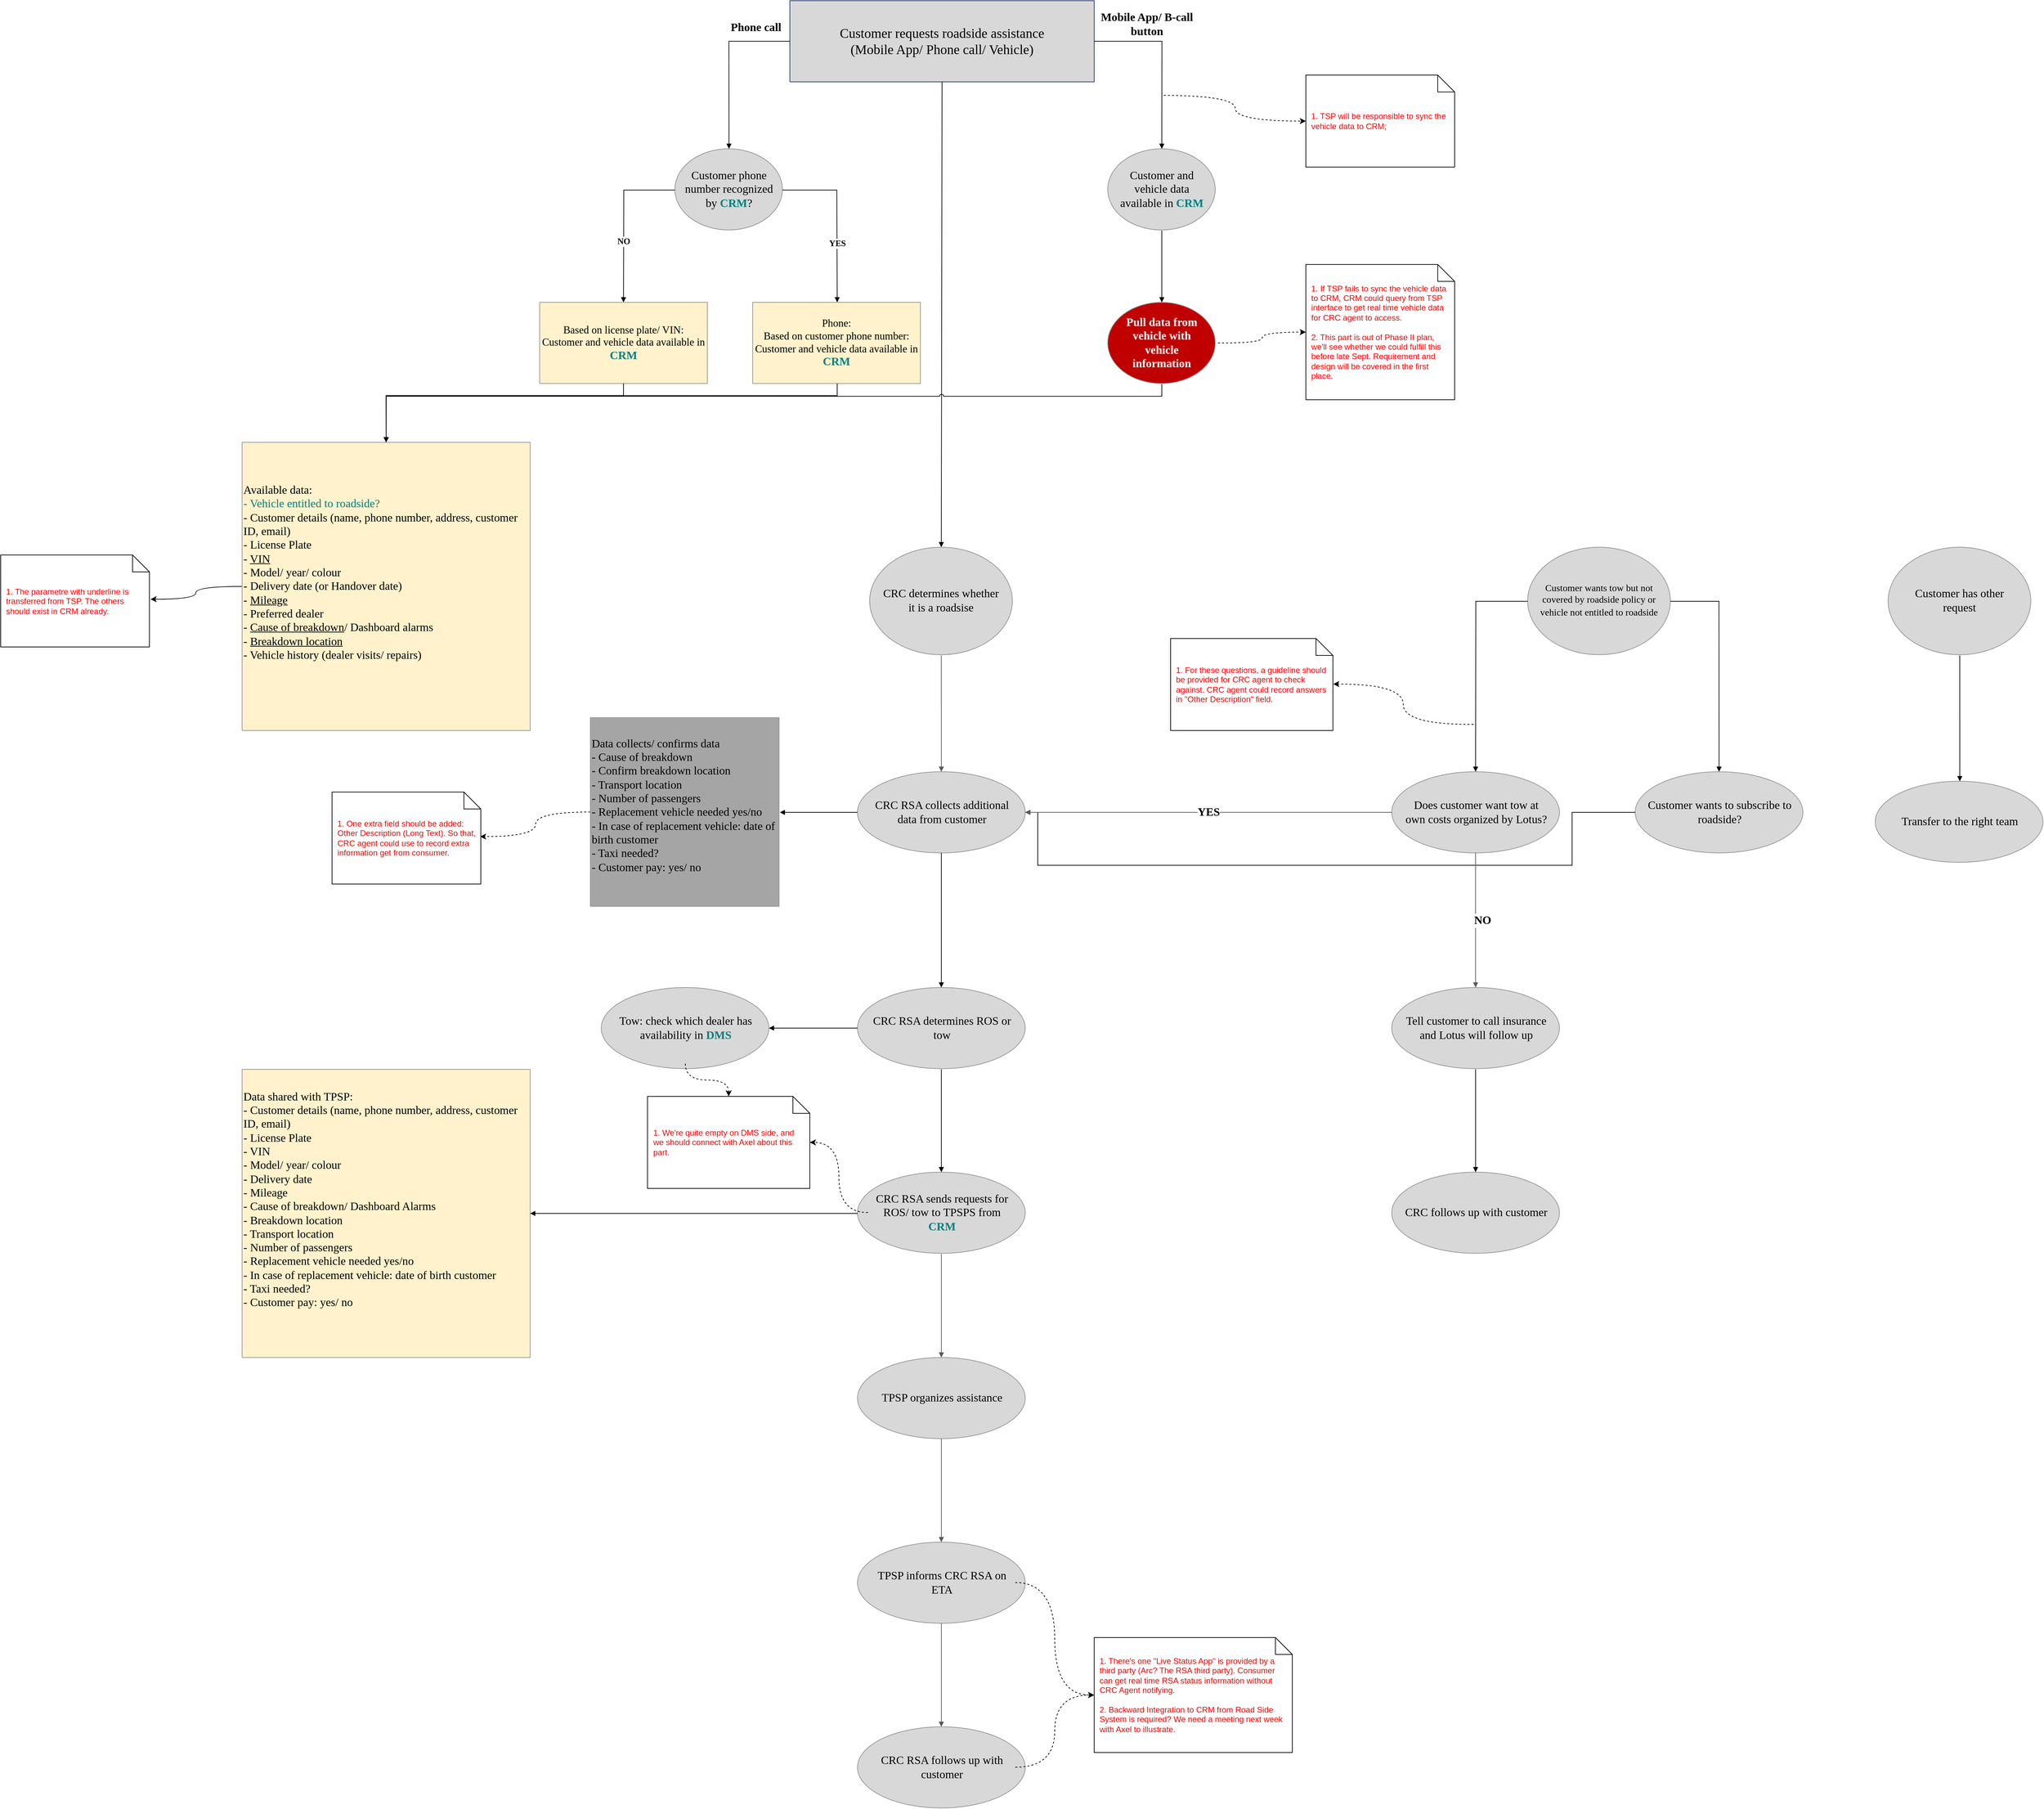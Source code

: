<mxfile version="16.5.1" type="device"><diagram name="Bcall process" id="Process_integration"><mxGraphModel dx="900" dy="590" grid="1" gridSize="10" guides="1" tooltips="1" connect="1" arrows="1" fold="1" page="1" pageScale="1" pageWidth="850" pageHeight="1100" math="0" shadow="0"><root><mxCell id="0"/><mxCell id="1" value="Verbindingslijn" parent="0"/><mxCell id="2" value="&lt;div style=&quot;font-size: 1px&quot;&gt;&lt;font style=&quot;font-size:19.76px;font-family:Calibri;color:#000000;direction:ltr;letter-spacing:0px;line-height:120%;opacity:1&quot;&gt;Customer requests roadside assistance&lt;br/&gt;(Mobile App/ Phone call/ Vehicle)&lt;br/&gt;&lt;/font&gt;&lt;/div&gt;" style="verticalAlign=middle;align=center;vsdxID=1;fillColor=#d8d8d8;gradientColor=none;shape=stencil(nZBLDoAgDERP0z3SIyjew0SURgSD+Lu9kMZoXLhwN9O+tukAlrNpJg1SzDH4QW/URgNYgZTkjA4UkwJUgGXng+6DX1zLfmoymdXo17xh5zmRJ6Q42BWCfc2oJfdAr+Yv+AP9Cb7OJ3H/2JG1HNGz/84klThPVCc=);strokeColor=#233862;labelBackgroundColor=none;rounded=0;html=1;whiteSpace=wrap;" parent="1" vertex="1"><mxGeometry x="1807" y="100" width="450" height="120" as="geometry"/></mxCell><mxCell id="3" style="vsdxID=4;fillColor=#d8d8d8;gradientColor=none;shape=stencil(vVHLDsIgEPwajiQU4hfU+h8bu7RELM2CFv9eyMZYjCcP3mZ2Zh/ZEaaPM6wotIqJwgU3N6ZZmKPQ2i0zkksFCTMI09tAOFG4LSPzFaqzomu41wmZ+1Tt0OrB7MD0xE6gc5EoN5qi1vsa1Kmvo1SWkF2UFBIkF5ZmqweaUJY10nqYGiluiOuu3P182P/OKuD9Zuu855T2+mcspcSRmuEJ);strokeColor=#939393;labelBackgroundColor=none;rounded=0;html=1;whiteSpace=wrap;" parent="1" vertex="1"><mxGeometry x="1907" y="1240" width="248" height="120" as="geometry"/></mxCell><mxCell id="4" value="&lt;div style=&quot;font-size: 1px&quot;&gt;&lt;font style=&quot;font-size:16.93px;font-family:Calibri;color:#000000;direction:ltr;letter-spacing:0px;line-height:120%;opacity:1&quot;&gt;CRC RSA collects additional data from customer&lt;br/&gt;&lt;/font&gt;&lt;/div&gt;" style="text;vsdxID=4;fillColor=none;gradientColor=none;strokeColor=none;labelBackgroundColor=none;rounded=0;html=1;whiteSpace=wrap;verticalAlign=middle;align=center;;html=1;" parent="3" vertex="1"><mxGeometry x="15.55" y="6.91" width="217.7" height="105.55" as="geometry"/></mxCell><mxCell id="5" style="vsdxID=5;fillColor=#d8d8d8;gradientColor=none;shape=stencil(rVFbDsIgEDwNnyQU4glqvcfGblsilmZBS28vZGMsxg9j/JvZmX1kR5g2TLCg0CpE8hdcbR8nYY5CaztPSDZmJEwnTDt4wpH8be6ZL1CcBV39vUxI3KdKh1YbswPTEzuBzlmiVGmKau9zUKM+jlJJQrJBko8QrZ+rrQ5oRJnXyMHBWElhRVx25ebnw/5zVvPFWRm83jxY5zilvf4eSy5xpKZ7AA==);strokeColor=#939393;labelBackgroundColor=none;rounded=0;html=1;whiteSpace=wrap;" parent="1" vertex="1"><mxGeometry x="1925" y="908" width="211" height="159" as="geometry"/></mxCell><mxCell id="6" value="&lt;div style=&quot;font-size: 1px&quot;&gt;&lt;font style=&quot;font-size:16.93px;font-family:Calibri;color:#000000;direction:ltr;letter-spacing:0px;line-height:120%;opacity:1&quot;&gt;CRC determines whether it is a roadsise &lt;br/&gt;&lt;/font&gt;&lt;/div&gt;" style="text;vsdxID=5;fillColor=none;gradientColor=none;strokeColor=none;labelBackgroundColor=none;rounded=0;html=1;whiteSpace=wrap;verticalAlign=middle;align=center;;html=1;" parent="5" vertex="1"><mxGeometry x="13.22" y="9.14" width="185.05" height="139.87" as="geometry"/></mxCell><mxCell id="7" style="vsdxID=16;fillColor=#d8d8d8;gradientColor=none;shape=stencil(vVHLDsIgEPwajiQU4hfU+h8bu7RELM2CFv9eyMZYjCcP3mZ2Zh/ZEaaPM6wotIqJwgU3N6ZZmKPQ2i0zkksFCTMI09tAOFG4LSPzFaqzomu41wmZ+1Tt0OrB7MD0xE6gc5EoN5qi1vsa1Kmvo1SWkF2UFBIkF5ZmqweaUJY10nqYGiluiOuu3P182P/OKuD9Zuu855T2+mcspcSRmuEJ);strokeColor=#939393;labelBackgroundColor=none;rounded=0;html=1;whiteSpace=wrap;" parent="1" vertex="1"><mxGeometry x="1907" y="1832" width="248" height="120" as="geometry"/></mxCell><mxCell id="8" value="&lt;div style=&quot;font-size: 1px&quot;&gt;&lt;p style=&quot;align:center;margin-left:0;margin-right:0;margin-top:0px;margin-bottom:0px;text-indent:0;valign:middle;direction:ltr;&quot;&gt;&lt;font style=&quot;font-size:16.93px;font-family:Calibri;color:#000000;direction:ltr;letter-spacing:0px;line-height:120%;opacity:1&quot;&gt;CRC RSA sends requests for ROS/ tow to TPSPS from &lt;/font&gt;&lt;font style=&quot;font-size:16.93px;font-family:Themed;color:#007f7f;direction:ltr;letter-spacing:0px;line-height:120%;opacity:1&quot;&gt;&lt;b&gt;CRM&lt;/b&gt;&lt;/font&gt;&lt;font style=&quot;font-size:16.93px;font-family:Themed;color:#000000;direction:ltr;letter-spacing:0px;line-height:120%;opacity:1&quot;&gt;&lt;br/&gt;&lt;/font&gt;&lt;/p&gt;&lt;/div&gt;" style="text;vsdxID=16;fillColor=none;gradientColor=none;strokeColor=none;labelBackgroundColor=none;rounded=0;html=1;whiteSpace=wrap;verticalAlign=middle;align=center;;html=1;" parent="7" vertex="1"><mxGeometry x="15.55" y="6.91" width="217.7" height="105.55" as="geometry"/></mxCell><mxCell id="NK91AHRjfoX_wuaDmpd9-76" style="edgeStyle=orthogonalEdgeStyle;rounded=0;orthogonalLoop=1;jettySize=auto;html=1;entryX=0.995;entryY=0.484;entryDx=0;entryDy=0;entryPerimeter=0;dashed=1;fontColor=#FF0000;elbow=vertical;curved=1;" parent="1" source="9" target="NK91AHRjfoX_wuaDmpd9-71" edge="1"><mxGeometry relative="1" as="geometry"/></mxCell><mxCell id="9" value="&lt;div style=&quot;font-size: 1px&quot;&gt;&lt;p style=&quot;margin-left: 0 ; margin-right: 0 ; margin-top: 0px ; margin-bottom: 0px ; text-indent: 0 ; direction: ltr&quot;&gt;&lt;font style=&quot;font-size: 16.93px ; font-family: &amp;#34;calibri&amp;#34; ; color: #000000 ; direction: ltr ; letter-spacing: 0px ; line-height: 120% ; opacity: 1&quot;&gt;Data collects/ confirms data&lt;br&gt;- Cause of breakdown&lt;br&gt;- Confirm breakdown location&lt;br&gt;- Transport location&lt;br&gt;- Number of passengers&lt;br&gt;- Replacement vehicle needed yes/no&lt;br&gt;- In case of replacement vehicle: date of birth customer &lt;br&gt;- Taxi needed?&lt;br&gt;- Customer pay: yes/ no&lt;/font&gt;&lt;/p&gt;&lt;p style=&quot;margin-left: 0 ; margin-right: 0 ; margin-top: 0px ; margin-bottom: 0px ; text-indent: 0 ; direction: ltr&quot;&gt;&lt;font style=&quot;font-size: 16.93px ; font-family: &amp;#34;calibri&amp;#34; ; direction: ltr ; letter-spacing: 0px ; line-height: 120% ; opacity: 1&quot;&gt;&lt;br&gt;&lt;/font&gt;&lt;/p&gt;&lt;/div&gt;" style="verticalAlign=middle;align=left;vsdxID=18;fillColor=#a5a5a5;gradientColor=none;shape=stencil(nZBLDoAgDERP0z3SIyjew0SURgSD+Lu9kMZoXLhwN9O+tukAlrNpJg1SzDH4QW/URgNYgZTkjA4UkwJUgGXng+6DX1zLfmoymdXo17xh5zmRJ6Q42BWCfc2oJfdAr+Yv+AP9Cb7OJ3H/2JG1HNGz/84klThPVCc=);strokeColor=#939393;labelBackgroundColor=none;rounded=0;html=1;whiteSpace=wrap;" parent="1" vertex="1"><mxGeometry x="1512" y="1160" width="279" height="279" as="geometry"/></mxCell><mxCell id="10" style="vsdxID=19;fillColor=#d8d8d8;gradientColor=none;shape=stencil(vVHLDsIgEPwajiQU4hfU+h8bu7RELM2CFv9eyMZYjCcP3mZ2Zh/ZEaaPM6wotIqJwgU3N6ZZmKPQ2i0zkksFCTMI09tAOFG4LSPzFaqzomu41wmZ+1Tt0OrB7MD0xE6gc5EoN5qi1vsa1Kmvo1SWkF2UFBIkF5ZmqweaUJY10nqYGiluiOuu3P182P/OKuD9Zuu855T2+mcspcSRmuEJ);strokeColor=#939393;labelBackgroundColor=none;rounded=0;html=1;whiteSpace=wrap;" parent="1" vertex="1"><mxGeometry x="1907" y="2106" width="248" height="120" as="geometry"/></mxCell><mxCell id="11" value="&lt;div style=&quot;font-size: 1px&quot;&gt;&lt;font style=&quot;font-size:16.93px;font-family:Calibri;color:#000000;direction:ltr;letter-spacing:0px;line-height:120%;opacity:1&quot;&gt;TPSP organizes assistance&lt;br/&gt;&lt;/font&gt;&lt;/div&gt;" style="text;vsdxID=19;fillColor=none;gradientColor=none;strokeColor=none;labelBackgroundColor=none;rounded=0;html=1;whiteSpace=wrap;verticalAlign=middle;align=center;;html=1;" parent="10" vertex="1"><mxGeometry x="15.55" y="6.91" width="217.7" height="105.55" as="geometry"/></mxCell><mxCell id="12" style="vsdxID=21;fillColor=#d8d8d8;gradientColor=none;shape=stencil(vVHLDsIgEPwajiQU4hfU+h8bu7RELM2CFv9eyMZYjCcP3mZ2Zh/ZEaaPM6wotIqJwgU3N6ZZmKPQ2i0zkksFCTMI09tAOFG4LSPzFaqzomu41wmZ+1Tt0OrB7MD0xE6gc5EoN5qi1vsa1Kmvo1SWkF2UFBIkF5ZmqweaUJY10nqYGiluiOuu3P182P/OKuD9Zuu855T2+mcspcSRmuEJ);strokeColor=#939393;labelBackgroundColor=none;rounded=0;html=1;whiteSpace=wrap;" parent="1" vertex="1"><mxGeometry x="1907" y="2379" width="248" height="120" as="geometry"/></mxCell><mxCell id="13" value="&lt;div style=&quot;font-size: 1px&quot;&gt;&lt;font style=&quot;font-size:16.93px;font-family:Calibri;color:#000000;direction:ltr;letter-spacing:0px;line-height:120%;opacity:1&quot;&gt;TPSP informs CRC RSA on ETA&lt;br/&gt;&lt;/font&gt;&lt;/div&gt;" style="text;vsdxID=21;fillColor=none;gradientColor=none;strokeColor=none;labelBackgroundColor=none;rounded=0;html=1;whiteSpace=wrap;verticalAlign=middle;align=center;;html=1;" parent="12" vertex="1"><mxGeometry x="15.55" y="6.91" width="217.7" height="105.55" as="geometry"/></mxCell><mxCell id="14" style="vsdxID=22;fillColor=#d8d8d8;gradientColor=none;shape=stencil(vVHLDsIgEPwajiQU4hfU+h8bu7RELM2CFv9eyMZYjCcP3mZ2Zh/ZEaaPM6wotIqJwgU3N6ZZmKPQ2i0zkksFCTMI09tAOFG4LSPzFaqzomu41wmZ+1Tt0OrB7MD0xE6gc5EoN5qi1vsa1Kmvo1SWkF2UFBIkF5ZmqweaUJY10nqYGiluiOuu3P182P/OKuD9Zuu855T2+mcspcSRmuEJ);strokeColor=#939393;labelBackgroundColor=none;rounded=0;html=1;whiteSpace=wrap;" parent="1" vertex="1"><mxGeometry x="1907" y="2652" width="248" height="120" as="geometry"/></mxCell><mxCell id="15" value="&lt;div style=&quot;font-size: 1px&quot;&gt;&lt;font style=&quot;font-size:16.93px;font-family:Calibri;color:#000000;direction:ltr;letter-spacing:0px;line-height:120%;opacity:1&quot;&gt;CRC RSA follows up with customer&lt;br/&gt;&lt;/font&gt;&lt;/div&gt;" style="text;vsdxID=22;fillColor=none;gradientColor=none;strokeColor=none;labelBackgroundColor=none;rounded=0;html=1;whiteSpace=wrap;verticalAlign=middle;align=center;;html=1;" parent="14" vertex="1"><mxGeometry x="15.55" y="6.91" width="217.7" height="105.55" as="geometry"/></mxCell><mxCell id="16" value="&lt;div style=&quot;font-size: 1px&quot;&gt;&lt;font style=&quot;font-size:15.52px;font-family:Calibri;color:#000000;direction:ltr;letter-spacing:0px;line-height:120%;opacity:1&quot;&gt;Phone: &lt;br/&gt;Based on customer phone number: Customer and vehicle data available in &lt;/font&gt;&lt;font style=&quot;font-size:16.93px;font-family:Themed;color:#007f7f;direction:ltr;letter-spacing:0px;line-height:120%;opacity:1&quot;&gt;&lt;b&gt;CRM&lt;/b&gt;&lt;/font&gt;&lt;font style=&quot;font-size:15.52px;font-family:Themed;color:#000000;direction:ltr;letter-spacing:0px;line-height:120%;opacity:1&quot;&gt;&lt;br/&gt;&lt;/font&gt;&lt;/div&gt;" style="verticalAlign=middle;align=center;vsdxID=38;fillColor=#fff2cc;gradientColor=none;shape=stencil(nZBLDoAgDERP0z3SIyjew0SURgSD+Lu9kMZoXLhwN9O+tukAlrNpJg1SzDH4QW/URgNYgZTkjA4UkwJUgGXng+6DX1zLfmoymdXo17xh5zmRJ6Q42BWCfc2oJfdAr+Yv+AP9Cb7OJ3H/2JG1HNGz/84klThPVCc=);strokeColor=#939393;labelBackgroundColor=none;rounded=0;html=1;whiteSpace=wrap;" parent="1" vertex="1"><mxGeometry x="1752" y="546" width="248" height="120" as="geometry"/></mxCell><mxCell id="BzjKxg_w5crHqcdPioqm-71" style="edgeStyle=orthogonalEdgeStyle;rounded=0;orthogonalLoop=1;jettySize=auto;html=1;entryX=1.007;entryY=0.481;entryDx=0;entryDy=0;entryPerimeter=0;curved=1;" edge="1" parent="1" source="17" target="BzjKxg_w5crHqcdPioqm-70"><mxGeometry relative="1" as="geometry"/></mxCell><mxCell id="17" value="&lt;div style=&quot;font-size: 1px&quot;&gt;&lt;p style=&quot;margin-left: 0 ; margin-right: 0 ; margin-top: 0px ; margin-bottom: 0px ; text-indent: 0 ; direction: ltr&quot;&gt;&lt;font style=&quot;font-size: 16.93px ; font-family: &amp;#34;calibri&amp;#34; ; color: #000000 ; direction: ltr ; letter-spacing: 0px ; line-height: 120% ; opacity: 1&quot;&gt;Available data:&lt;br&gt;&lt;/font&gt;&lt;font style=&quot;font-size: 16.93px ; font-family: &amp;#34;themed&amp;#34; ; color: #007f7f ; direction: ltr ; letter-spacing: 0px ; line-height: 120% ; opacity: 1&quot;&gt;- Vehicle entitled to roadside?&lt;/font&gt;&lt;font style=&quot;font-size: 16.93px ; font-family: &amp;#34;themed&amp;#34; ; color: #000000 ; direction: ltr ; letter-spacing: 0px ; line-height: 120% ; opacity: 1&quot;&gt;&lt;br&gt;- Customer details (name, phone number, address, customer ID, email)&lt;br&gt;- License Plate&lt;br&gt;- &lt;u&gt;VIN&lt;/u&gt;&lt;br&gt;- Model/ year/ colour&lt;br&gt;- Delivery date (or Handover date)&lt;br&gt;-  &lt;u&gt;Mileage&lt;/u&gt;&lt;br&gt;- Preferred dealer&lt;br&gt;- &lt;u&gt;Cause of breakdown&lt;/u&gt;/ &lt;/font&gt;&lt;font style=&quot;font-size: 16.93px ; font-family: &amp;#34;themed&amp;#34; ; color: #000000 ; direction: ltr ; letter-spacing: 0px ; line-height: 120% ; opacity: 1&quot;&gt;Dashboard alarms&lt;/font&gt;&lt;font style=&quot;font-size: 16.93px ; font-family: &amp;#34;themed&amp;#34; ; color: #000000 ; direction: ltr ; letter-spacing: 0px ; line-height: 120% ; opacity: 1&quot;&gt;&lt;br&gt;- &lt;u&gt;Breakdown location&lt;/u&gt;&lt;br&gt;- Vehicle history (dealer visits/ repairs)&lt;br&gt;&lt;br&gt;&lt;br&gt;&lt;/font&gt;&lt;/p&gt;&lt;/div&gt;" style="verticalAlign=middle;align=left;vsdxID=42;fillColor=#fff2cc;gradientColor=none;shape=stencil(nZBLDoAgDERP0z3SIyjew0SURgSD+Lu9kMZoXLhwN9O+tukAlrNpJg1SzDH4QW/URgNYgZTkjA4UkwJUgGXng+6DX1zLfmoymdXo17xh5zmRJ6Q42BWCfc2oJfdAr+Yv+AP9Cb7OJ3H/2JG1HNGz/84klThPVCc=);strokeColor=#939393;labelBackgroundColor=none;rounded=0;html=1;whiteSpace=wrap;" parent="1" vertex="1"><mxGeometry x="997" y="753" width="426" height="426" as="geometry"/></mxCell><mxCell id="18" style="vsdxID=49;fillColor=#d8d8d8;gradientColor=none;shape=stencil(vVHLDsIgEPwajiQU4hfU+h8bu7RELM2CFv9eyMZYjCcP3mZ2Zh/ZEaaPM6wotIqJwgU3N6ZZmKPQ2i0zkksFCTMI09tAOFG4LSPzFaqzomu41wmZ+1Tt0OrB7MD0xE6gc5EoN5qi1vsa1Kmvo1SWkF2UFBIkF5ZmqweaUJY10nqYGiluiOuu3P182P/OKuD9Zuu855T2+mcspcSRmuEJ);strokeColor=#939393;labelBackgroundColor=none;rounded=0;html=1;whiteSpace=wrap;" parent="1" vertex="1"><mxGeometry x="1637" y="319" width="159" height="120" as="geometry"/></mxCell><mxCell id="19" value="&lt;div style=&quot;font-size: 1px&quot;&gt;&lt;font style=&quot;font-size:16.93px;font-family:Calibri;color:#000000;direction:ltr;letter-spacing:0px;line-height:120%;opacity:1&quot;&gt;Customer phone number recognized by &lt;/font&gt;&lt;font style=&quot;font-size:16.93px;font-family:Themed;color:#007f7f;direction:ltr;letter-spacing:0px;line-height:120%;opacity:1&quot;&gt;&lt;b&gt;CRM&lt;/b&gt;&lt;/font&gt;&lt;font style=&quot;font-size:16.93px;font-family:Themed;color:#000000;direction:ltr;letter-spacing:0px;line-height:120%;opacity:1&quot;&gt;?&lt;br/&gt;&lt;/font&gt;&lt;/div&gt;" style="text;vsdxID=49;fillColor=none;gradientColor=none;strokeColor=none;labelBackgroundColor=none;rounded=0;html=1;whiteSpace=wrap;verticalAlign=middle;align=center;;html=1;" parent="18" vertex="1"><mxGeometry x="9.97" y="6.91" width="139.65" height="105.55" as="geometry"/></mxCell><mxCell id="20" value="&lt;div style=&quot;font-size: 1px&quot;&gt;&lt;font style=&quot;font-size:15.52px;font-family:Calibri;color:#000000;direction:ltr;letter-spacing:0px;line-height:120%;opacity:1&quot;&gt;Based on license plate/ VIN:&lt;br/&gt;Customer and vehicle data available &lt;/font&gt;&lt;font style=&quot;font-size:15.52px;font-family:Themed;color:#000000;direction:ltr;letter-spacing:0px;line-height:120%;opacity:1&quot;&gt;in &lt;/font&gt;&lt;font style=&quot;font-size:16.93px;font-family:Themed;color:#007f7f;direction:ltr;letter-spacing:0px;line-height:120%;opacity:1&quot;&gt;&lt;b&gt;CRM&lt;/b&gt;&lt;/font&gt;&lt;font style=&quot;font-size:15.52px;font-family:Themed;color:#000000;direction:ltr;letter-spacing:0px;line-height:120%;opacity:1&quot;&gt;&lt;br/&gt;&lt;/font&gt;&lt;/div&gt;" style="verticalAlign=middle;align=center;vsdxID=53;fillColor=#fff2cc;gradientColor=none;shape=stencil(nZBLDoAgDERP0z3SIyjew0SURgSD+Lu9kMZoXLhwN9O+tukAlrNpJg1SzDH4QW/URgNYgZTkjA4UkwJUgGXng+6DX1zLfmoymdXo17xh5zmRJ6Q42BWCfc2oJfdAr+Yv+AP9Cb7OJ3H/2JG1HNGz/84klThPVCc=);strokeColor=#939393;labelBackgroundColor=none;rounded=0;html=1;whiteSpace=wrap;" parent="1" vertex="1"><mxGeometry x="1437" y="546" width="248" height="120" as="geometry"/></mxCell><mxCell id="21" style="vsdxID=62;fillColor=#d8d8d8;gradientColor=none;shape=stencil(vVHLDsIgEPwajiQU4hfU+h8bu7RELM2CFv9eyMZYjCcP3mZ2Zh/ZEaaPM6wotIqJwgU3N6ZZmKPQ2i0zkksFCTMI09tAOFG4LSPzFaqzomu41wmZ+1Tt0OrB7MD0xE6gc5EoN5qi1vsa1Kmvo1SWkF2UFBIkF5ZmqweaUJY10nqYGiluiOuu3P182P/OKuD9Zuu855T2+mcspcSRmuEJ);strokeColor=#939393;labelBackgroundColor=none;rounded=0;html=1;whiteSpace=wrap;" parent="1" vertex="1"><mxGeometry x="1907" y="1559" width="248" height="120" as="geometry"/></mxCell><mxCell id="22" value="&lt;div style=&quot;font-size: 1px&quot;&gt;&lt;font style=&quot;font-size:16.93px;font-family:Calibri;color:#000000;direction:ltr;letter-spacing:0px;line-height:120%;opacity:1&quot;&gt;CRC RSA determines ROS or tow&lt;br/&gt;&lt;/font&gt;&lt;/div&gt;" style="text;vsdxID=62;fillColor=none;gradientColor=none;strokeColor=none;labelBackgroundColor=none;rounded=0;html=1;whiteSpace=wrap;verticalAlign=middle;align=center;;html=1;" parent="21" vertex="1"><mxGeometry x="15.55" y="6.91" width="217.7" height="105.55" as="geometry"/></mxCell><mxCell id="23" style="vsdxID=65;fillColor=#d8d8d8;gradientColor=none;shape=stencil(rVFbDsIgEDwNnyQU4glqvcfGblsilmZBS28vZGMsxg9j/JvZmX1kR5g2TLCg0CpE8hdcbR8nYY5CaztPSDZmJEwnTDt4wpH8be6ZL1CcBV39vUxI3KdKh1YbswPTEzuBzlmiVGmKau9zUKM+jlJJQrJBko8QrZ+rrQ5oRJnXyMHBWElhRVx25ebnw/5zVvPFWRm83jxY5zilvf4eSy5xpKZ7AA==);strokeColor=#939393;labelBackgroundColor=none;rounded=0;html=1;whiteSpace=wrap;" parent="1" vertex="1"><mxGeometry x="2697" y="1240" width="248" height="120" as="geometry"/></mxCell><mxCell id="24" value="&lt;div style=&quot;font-size: 1px&quot;&gt;&lt;font style=&quot;font-size:16.93px;font-family:Calibri;color:#000000;direction:ltr;letter-spacing:0px;line-height:120%;opacity:1&quot;&gt;Does customer want tow at own costs organized by Lotus?&lt;br/&gt;&lt;/font&gt;&lt;/div&gt;" style="text;vsdxID=65;fillColor=none;gradientColor=none;strokeColor=none;labelBackgroundColor=none;rounded=0;html=1;whiteSpace=wrap;verticalAlign=middle;align=center;;html=1;" parent="23" vertex="1"><mxGeometry x="15.55" y="6.91" width="217.7" height="105.55" as="geometry"/></mxCell><mxCell id="25" style="vsdxID=68;fillColor=#d8d8d8;gradientColor=none;shape=stencil(vVHLDsIgEPwajiQU4hfU+h8bu7RELM2CFv9eyMZYjCcP3mZ2Zh/ZEaaPM6wotIqJwgU3N6ZZmKPQ2i0zkksFCTMI09tAOFG4LSPzFaqzomu41wmZ+1Tt0OrB7MD0xE6gc5EoN5qi1vsa1Kmvo1SWkF2UFBIkF5ZmqweaUJY10nqYGiluiOuu3P182P/OKuD9Zuu855T2+mcspcSRmuEJ);strokeColor=#939393;labelBackgroundColor=none;rounded=0;html=1;whiteSpace=wrap;" parent="1" vertex="1"><mxGeometry x="2697" y="1559" width="248" height="120" as="geometry"/></mxCell><mxCell id="26" value="&lt;div style=&quot;font-size: 1px&quot;&gt;&lt;font style=&quot;font-size:16.93px;font-family:Calibri;color:#000000;direction:ltr;letter-spacing:0px;line-height:120%;opacity:1&quot;&gt;Tell customer to call insurance and Lotus will follow up &lt;br/&gt;&lt;/font&gt;&lt;/div&gt;" style="text;vsdxID=68;fillColor=none;gradientColor=none;strokeColor=none;labelBackgroundColor=none;rounded=0;html=1;whiteSpace=wrap;verticalAlign=middle;align=center;;html=1;" parent="25" vertex="1"><mxGeometry x="15.55" y="6.91" width="217.7" height="105.55" as="geometry"/></mxCell><mxCell id="27" style="vsdxID=71;fillColor=#d8d8d8;gradientColor=none;shape=stencil(vVHLDsIgEPwajiQU4hfU+h8bu7RELM2CFv9eyMZYjCcP3mZ2Zh/ZEaaPM6wotIqJwgU3N6ZZmKPQ2i0zkksFCTMI09tAOFG4LSPzFaqzomu41wmZ+1Tt0OrB7MD0xE6gc5EoN5qi1vsa1Kmvo1SWkF2UFBIkF5ZmqweaUJY10nqYGiluiOuu3P182P/OKuD9Zuu855T2+mcspcSRmuEJ);strokeColor=#939393;labelBackgroundColor=none;rounded=0;html=1;whiteSpace=wrap;" parent="1" vertex="1"><mxGeometry x="2697" y="1832" width="248" height="120" as="geometry"/></mxCell><mxCell id="28" value="&lt;div style=&quot;font-size: 1px&quot;&gt;&lt;font style=&quot;font-size:16.93px;font-family:Calibri;color:#000000;direction:ltr;letter-spacing:0px;line-height:120%;opacity:1&quot;&gt;CRC follows up with customer&lt;br/&gt;&lt;/font&gt;&lt;/div&gt;" style="text;vsdxID=71;fillColor=none;gradientColor=none;strokeColor=none;labelBackgroundColor=none;rounded=0;html=1;whiteSpace=wrap;verticalAlign=middle;align=center;;html=1;" parent="27" vertex="1"><mxGeometry x="15.55" y="6.91" width="217.7" height="105.55" as="geometry"/></mxCell><mxCell id="29" value="&lt;div style=&quot;font-size: 1px&quot;&gt;&lt;p style=&quot;align:left;margin-left:0;margin-right:0;margin-top:0px;margin-bottom:0px;text-indent:0;valign:middle;direction:ltr;&quot;&gt;&lt;font style=&quot;font-size:16.93px;font-family:Calibri;color:#000000;direction:ltr;letter-spacing:0px;line-height:120%;opacity:1&quot;&gt;Data shared with TPSP:&lt;br/&gt;- Customer details (name, phone number, address, customer ID, email)&lt;br/&gt;- License Plate&lt;br/&gt;- VIN&lt;br/&gt;- Model/ year/ colour&lt;br/&gt;- Delivery date&lt;br/&gt;-  Mileage &lt;br/&gt;- Cause of breakdown/ Dashboard Alarms&lt;br/&gt;- Breakdown location&lt;br/&gt;- Transport location&lt;br/&gt;- Number of passengers&lt;br/&gt;- Replacement vehicle needed yes/no&lt;br/&gt;- In case of replacement vehicle: date of birth customer &lt;br/&gt;- Taxi needed?&lt;br/&gt;- Customer pay: yes/ no&lt;br/&gt;&lt;br/&gt;&lt;br/&gt;&lt;/font&gt;&lt;/p&gt;&lt;/div&gt;" style="verticalAlign=middle;align=left;vsdxID=73;fillColor=#fff2cc;gradientColor=none;shape=stencil(nZBLDoAgDERP0z3SIyjew0SURgSD+Lu9kMZoXLhwN9O+tukAlrNpJg1SzDH4QW/URgNYgZTkjA4UkwJUgGXng+6DX1zLfmoymdXo17xh5zmRJ6Q42BWCfc2oJfdAr+Yv+AP9Cb7OJ3H/2JG1HNGz/84klThPVCc=);strokeColor=#939393;labelBackgroundColor=none;rounded=0;html=1;whiteSpace=wrap;" parent="1" vertex="1"><mxGeometry x="997" y="1680" width="426" height="426" as="geometry"/></mxCell><mxCell id="NK91AHRjfoX_wuaDmpd9-75" style="edgeStyle=orthogonalEdgeStyle;curved=1;rounded=0;orthogonalLoop=1;jettySize=auto;html=1;fontColor=#FF0000;dashed=1;" parent="1" target="NK91AHRjfoX_wuaDmpd9-73" edge="1"><mxGeometry relative="1" as="geometry"><mxPoint x="2360" y="240" as="sourcePoint"/></mxGeometry></mxCell><mxCell id="30" style="vsdxID=83;fillColor=#d8d8d8;gradientColor=none;shape=stencil(vVHLDsIgEPwajiQU4hfU+h8bu7RELM2CFv9eyMZYjCcP3mZ2Zh/ZEaaPM6wotIqJwgU3N6ZZmKPQ2i0zkksFCTMI09tAOFG4LSPzFaqzomu41wmZ+1Tt0OrB7MD0xE6gc5EoN5qi1vsa1Kmvo1SWkF2UFBIkF5ZmqweaUJY10nqYGiluiOuu3P182P/OKuD9Zuu855T2+mcspcSRmuEJ);strokeColor=#939393;labelBackgroundColor=none;rounded=0;html=1;whiteSpace=wrap;" parent="1" vertex="1"><mxGeometry x="2277" y="319" width="159" height="120" as="geometry"/></mxCell><mxCell id="31" value="&lt;div style=&quot;font-size: 1px&quot;&gt;&lt;p style=&quot;align:center;margin-left:0;margin-right:0;margin-top:0px;margin-bottom:0px;text-indent:0;valign:middle;direction:ltr;&quot;&gt;&lt;font style=&quot;font-size:16.93px;font-family:Calibri;color:#000000;direction:ltr;letter-spacing:0px;line-height:120%;opacity:1&quot;&gt;Customer and vehicle data available in &lt;/font&gt;&lt;font style=&quot;font-size:16.93px;font-family:Themed;color:#007f7f;direction:ltr;letter-spacing:0px;line-height:120%;opacity:1&quot;&gt;&lt;b&gt;CRM&lt;/b&gt;&lt;/font&gt;&lt;font style=&quot;font-size:16.93px;font-family:Themed;color:#000000;direction:ltr;letter-spacing:0px;line-height:120%;opacity:1&quot;&gt;&lt;br/&gt;&lt;/font&gt;&lt;/p&gt;&lt;/div&gt;" style="text;vsdxID=83;fillColor=none;gradientColor=none;strokeColor=none;labelBackgroundColor=none;rounded=0;html=1;whiteSpace=wrap;verticalAlign=middle;align=center;;html=1;" parent="30" vertex="1"><mxGeometry x="9.97" y="6.91" width="139.65" height="105.55" as="geometry"/></mxCell><mxCell id="32" style="vsdxID=88;fillColor=#c00000;gradientColor=none;shape=stencil(vVHLDsIgEPwajiQU4hfU+h8bu7RELM2CFv9eyMZYjCcP3mZ2Zh/ZEaaPM6wotIqJwgU3N6ZZmKPQ2i0zkksFCTMI09tAOFG4LSPzFaqzomu41wmZ+1Tt0OrB7MD0xE6gc5EoN5qi1vsa1Kmvo1SWkF2UFBIkF5ZmqweaUJY10nqYGiluiOuu3P182P/OKuD9Zuu855T2+mcspcSRmuEJ);strokeColor=#939393;labelBackgroundColor=none;rounded=0;html=1;whiteSpace=wrap;" parent="1" vertex="1"><mxGeometry x="2277" y="546" width="159" height="120" as="geometry"/></mxCell><mxCell id="33" value="&lt;div style=&quot;font-size: 1px&quot;&gt;&lt;font style=&quot;font-size:16.93px;font-family:Calibri;color:#ffffff;direction:ltr;letter-spacing:0px;line-height:120%;opacity:1&quot;&gt;&lt;b&gt;Pull data from  vehicle with vehicle information&lt;br/&gt;&lt;/b&gt;&lt;/font&gt;&lt;/div&gt;" style="text;vsdxID=88;fillColor=none;gradientColor=none;strokeColor=none;labelBackgroundColor=none;rounded=0;html=1;whiteSpace=wrap;verticalAlign=middle;align=center;;html=1;" parent="32" vertex="1"><mxGeometry x="9.97" y="6.91" width="139.65" height="105.55" as="geometry"/></mxCell><mxCell id="34" style="vsdxID=92;fillColor=#d8d8d8;gradientColor=none;shape=stencil(vVHLDsIgEPwajiQU4hfU+h8bu7RELM2CFv9eyMZYjCcP3mZ2Zh/ZEaaPM6wotIqJwgU3N6ZZmKPQ2i0zkksFCTMI09tAOFG4LSPzFaqzomu41wmZ+1Tt0OrB7MD0xE6gc5EoN5qi1vsa1Kmvo1SWkF2UFBIkF5ZmqweaUJY10nqYGiluiOuu3P182P/OKuD9Zuu855T2+mcspcSRmuEJ);strokeColor=#939393;labelBackgroundColor=none;rounded=0;html=1;whiteSpace=wrap;" parent="1" vertex="1"><mxGeometry x="1528" y="1559" width="248" height="120" as="geometry"/></mxCell><mxCell id="35" value="&lt;div style=&quot;font-size: 1px&quot;&gt;&lt;font style=&quot;font-size:16.93px;font-family:Calibri;color:#000000;direction:ltr;letter-spacing:0px;line-height:120%;opacity:1&quot;&gt;Tow: check which dealer has availability in &lt;/font&gt;&lt;font style=&quot;font-size:16.93px;font-family:Themed;color:#007f7f;direction:ltr;letter-spacing:0px;line-height:120%;opacity:1&quot;&gt;&lt;b&gt;DMS&lt;/b&gt;&lt;/font&gt;&lt;font style=&quot;font-size:16.93px;font-family:Themed;color:#000000;direction:ltr;letter-spacing:0px;line-height:120%;opacity:1&quot;&gt;&lt;br/&gt;&lt;/font&gt;&lt;/div&gt;" style="text;vsdxID=92;fillColor=none;gradientColor=none;strokeColor=none;labelBackgroundColor=none;rounded=0;html=1;whiteSpace=wrap;verticalAlign=middle;align=center;;html=1;" parent="34" vertex="1"><mxGeometry x="15.55" y="6.91" width="217.7" height="105.55" as="geometry"/></mxCell><mxCell id="36" value="&lt;div style=&quot;font-size: 1px&quot;&gt;&lt;font style=&quot;font-size:16.93px;font-family:Calibri;color:#000000;direction:ltr;letter-spacing:0px;line-height:120%;opacity:1&quot;&gt;&lt;b&gt;Phone call&lt;br/&gt;&lt;/b&gt;&lt;/font&gt;&lt;/div&gt;" style="verticalAlign=middle;align=center;vsdxID=99;fillColor=none;gradientColor=none;shape=stencil(nZBLDoAgDERP0z3SIyjew0SURgSD+Lu9kMZoXLhwN9O+tukAlrNpJg1SzDH4QW/URgNYgZTkjA4UkwJUgGXng+6DX1zLfmoymdXo17xh5zmRJ6Q42BWCfc2oJfdAr+Yv+AP9Cb7OJ3H/2JG1HNGz/84klThPVCc=);strokeColor=none;labelBackgroundColor=none;rounded=0;html=1;whiteSpace=wrap;" parent="1" vertex="1"><mxGeometry x="1687" y="130" width="140" height="20" as="geometry"/></mxCell><mxCell id="37" value="&lt;div style=&quot;font-size: 1px&quot;&gt;&lt;font style=&quot;font-size:16.93px;font-family:Calibri;color:#000000;direction:ltr;letter-spacing:0px;line-height:120%;opacity:1&quot;&gt;&lt;b&gt;Mobile App/ B-call  button&lt;br/&gt;&lt;/b&gt;&lt;/font&gt;&lt;/div&gt;" style="verticalAlign=middle;align=center;vsdxID=103;fillColor=none;gradientColor=none;shape=stencil(nZBLDoAgDERP0z3SIyjew0SURgSD+Lu9kMZoXLhwN9O+tukAlrNpJg1SzDH4QW/URgNYgZTkjA4UkwJUgGXng+6DX1zLfmoymdXo17xh5zmRJ6Q42BWCfc2oJfdAr+Yv+AP9Cb7OJ3H/2JG1HNGz/84klThPVCc=);strokeColor=none;labelBackgroundColor=none;rounded=0;html=1;whiteSpace=wrap;" parent="1" vertex="1"><mxGeometry x="2257" y="119" width="156" height="31" as="geometry"/></mxCell><mxCell id="38" style="vsdxID=111;fillColor=#d8d8d8;gradientColor=none;shape=stencil(rVFbDsIgEDwNnyQU4glqvcfGblsilmZBS28vZGMsxg9j/JvZmX1kR5g2TLCg0CpE8hdcbR8nYY5CaztPSDZmJEwnTDt4wpH8be6ZL1CcBV39vUxI3KdKh1YbswPTEzuBzlmiVGmKau9zUKM+jlJJQrJBko8QrZ+rrQ5oRJnXyMHBWElhRVx25ebnw/5zVvPFWRm83jxY5zilvf4eSy5xpKZ7AA==);strokeColor=#939393;labelBackgroundColor=none;rounded=0;html=1;whiteSpace=wrap;" parent="1" vertex="1"><mxGeometry x="2898" y="908" width="211" height="159" as="geometry"/></mxCell><mxCell id="39" value="&lt;div style=&quot;font-size: 1px&quot;&gt;&lt;p style=&quot;align:center;margin-left:0;margin-right:0;margin-top:0px;margin-bottom:0px;text-indent:0;valign:middle;direction:ltr;&quot;&gt;&lt;font style=&quot;font-size:14.11px;font-family:Calibri;color:#000000;direction:ltr;letter-spacing:0px;line-height:120%;opacity:1&quot;&gt;Customer wants tow but not covered by roadside policy or vehicle not entitled to roadside&lt;/font&gt;&lt;font style=&quot;font-size:16.93px;font-family:Themed;color:#000000;direction:ltr;letter-spacing:0px;line-height:120%;opacity:1&quot;&gt;&lt;br/&gt;&lt;/font&gt;&lt;/p&gt;&lt;/div&gt;" style="text;vsdxID=111;fillColor=none;gradientColor=none;strokeColor=none;labelBackgroundColor=none;rounded=0;html=1;whiteSpace=wrap;verticalAlign=middle;align=center;;html=1;" parent="38" vertex="1"><mxGeometry x="13.22" y="9.14" width="185.05" height="139.87" as="geometry"/></mxCell><mxCell id="40" style="vsdxID=114;fillColor=#d8d8d8;gradientColor=none;shape=stencil(rVFbDsIgEDwNnyQU4glqvcfGblsilmZBS28vZGMsxg9j/JvZmX1kR5g2TLCg0CpE8hdcbR8nYY5CaztPSDZmJEwnTDt4wpH8be6ZL1CcBV39vUxI3KdKh1YbswPTEzuBzlmiVGmKau9zUKM+jlJJQrJBko8QrZ+rrQ5oRJnXyMHBWElhRVx25ebnw/5zVvPFWRm83jxY5zilvf4eSy5xpKZ7AA==);strokeColor=#939393;labelBackgroundColor=none;rounded=0;html=1;whiteSpace=wrap;" parent="1" vertex="1"><mxGeometry x="3431" y="908" width="211" height="159" as="geometry"/></mxCell><mxCell id="41" value="&lt;div style=&quot;font-size: 1px&quot;&gt;&lt;p style=&quot;align:center;margin-left:0;margin-right:0;margin-top:0px;margin-bottom:0px;text-indent:0;valign:middle;direction:ltr;&quot;&gt;&lt;font style=&quot;font-size:16.93px;font-family:Calibri;color:#000000;direction:ltr;letter-spacing:0px;line-height:120%;opacity:1&quot;&gt;Customer has other request&lt;/font&gt;&lt;font style=&quot;font-size:16.93px;font-family:Themed;color:#000000;direction:ltr;letter-spacing:0px;line-height:120%;opacity:1&quot;&gt;&lt;br/&gt;&lt;/font&gt;&lt;/p&gt;&lt;/div&gt;" style="text;vsdxID=114;fillColor=none;gradientColor=none;strokeColor=none;labelBackgroundColor=none;rounded=0;html=1;whiteSpace=wrap;verticalAlign=middle;align=center;;html=1;" parent="40" vertex="1"><mxGeometry x="13.22" y="9.14" width="185.05" height="139.87" as="geometry"/></mxCell><mxCell id="42" style="vsdxID=116;fillColor=#d8d8d8;gradientColor=none;shape=stencil(rVFbDsIgEDwNnyQU4glqvcfGblsilmZBS28vZGMsxg9j/JvZmX1kR5g2TLCg0CpE8hdcbR8nYY5CaztPSDZmJEwnTDt4wpH8be6ZL1CcBV39vUxI3KdKh1YbswPTEzuBzlmiVGmKau9zUKM+jlJJQrJBko8QrZ+rrQ5oRJnXyMHBWElhRVx25ebnw/5zVvPFWRm83jxY5zilvf4eSy5xpKZ7AA==);strokeColor=#939393;labelBackgroundColor=none;rounded=0;html=1;whiteSpace=wrap;" parent="1" vertex="1"><mxGeometry x="3412" y="1254" width="248" height="120" as="geometry"/></mxCell><mxCell id="43" value="&lt;div style=&quot;font-size: 1px&quot;&gt;&lt;font style=&quot;font-size:16.93px;font-family:Calibri;color:#000000;direction:ltr;letter-spacing:0px;line-height:120%;opacity:1&quot;&gt;Transfer to the right team&lt;br/&gt;&lt;/font&gt;&lt;/div&gt;" style="text;vsdxID=116;fillColor=none;gradientColor=none;strokeColor=none;labelBackgroundColor=none;rounded=0;html=1;whiteSpace=wrap;verticalAlign=middle;align=center;;html=1;" parent="42" vertex="1"><mxGeometry x="15.55" y="6.91" width="217.7" height="105.55" as="geometry"/></mxCell><mxCell id="44" style="vsdxID=118;fillColor=#d8d8d8;gradientColor=none;shape=stencil(rVFbDsIgEDwNnyQU4glqvcfGblsilmZBS28vZGMsxg9j/JvZmX1kR5g2TLCg0CpE8hdcbR8nYY5CaztPSDZmJEwnTDt4wpH8be6ZL1CcBV39vUxI3KdKh1YbswPTEzuBzlmiVGmKau9zUKM+jlJJQrJBko8QrZ+rrQ5oRJnXyMHBWElhRVx25ebnw/5zVvPFWRm83jxY5zilvf4eSy5xpKZ7AA==);strokeColor=#939393;labelBackgroundColor=none;rounded=0;html=1;whiteSpace=wrap;" parent="1" vertex="1"><mxGeometry x="3057" y="1240" width="248" height="120" as="geometry"/></mxCell><mxCell id="45" value="&lt;div style=&quot;font-size: 1px&quot;&gt;&lt;font style=&quot;font-size:16.93px;font-family:Calibri;color:#000000;direction:ltr;letter-spacing:0px;line-height:120%;opacity:1&quot;&gt;Customer wants to subscribe to roadside? &lt;br/&gt;&lt;/font&gt;&lt;/div&gt;" style="text;vsdxID=118;fillColor=none;gradientColor=none;strokeColor=none;labelBackgroundColor=none;rounded=0;html=1;whiteSpace=wrap;verticalAlign=middle;align=center;;html=1;" parent="44" vertex="1"><mxGeometry x="15.55" y="6.91" width="217.7" height="105.55" as="geometry"/></mxCell><mxCell id="46" style="vsdxID=126;edgeStyle=none;startArrow=none;endArrow=block;startSize=5;endSize=5;strokeColor=#000000;spacingTop=0;spacingBottom=0;spacingLeft=0;spacingRight=0;verticalAlign=middle;html=1;labelBackgroundColor=#ffffff;rounded=0;exitX=0.5;exitY=1;exitDx=0;exitDy=0;exitPerimeter=0;entryX=0.502;entryY=0;entryDx=0;entryDy=0;entryPerimeter=0;" parent="1" source="2" target="5" edge="1"><mxGeometry relative="1" as="geometry"><mxPoint x="-10" as="offset"/><Array as="points"><mxPoint x="2032" y="237.88"/><mxPoint x="2031.26" y="237.88"/></Array></mxGeometry></mxCell><mxCell id="47" style="vsdxID=117;edgeStyle=none;startArrow=none;endArrow=block;startSize=5;endSize=5;strokeColor=#000000;spacingTop=0;spacingBottom=0;spacingLeft=0;spacingRight=0;verticalAlign=middle;html=1;labelBackgroundColor=#ffffff;rounded=0;exitX=0.502;exitY=1.006;exitDx=0;exitDy=0;exitPerimeter=0;entryX=0.504;entryY=0;entryDx=0;entryDy=0;entryPerimeter=0;" parent="1" source="40" target="42" edge="1"><mxGeometry relative="1" as="geometry"><mxPoint x="10" as="offset"/><Array as="points"/></mxGeometry></mxCell><mxCell id="48" style="vsdxID=113;edgeStyle=none;startArrow=none;endArrow=block;startSize=5;endSize=5;strokeColor=#000000;spacingTop=0;spacingBottom=0;spacingLeft=0;spacingRight=0;verticalAlign=middle;html=1;labelBackgroundColor=#ffffff;rounded=0;exitX=0;exitY=0.503;exitDx=0;exitDy=0;exitPerimeter=0;entryX=0.5;entryY=0;entryDx=0;entryDy=0;entryPerimeter=0;" parent="1" source="38" target="23" edge="1"><mxGeometry relative="1" as="geometry"><mxPoint as="offset"/><Array as="points"><mxPoint x="2821.33" y="988"/></Array></mxGeometry></mxCell><mxCell id="49" value="&lt;div style=&quot;font-size: 1px&quot;&gt;&lt;font style=&quot;font-size:12.7px;font-family:Calibri;color:#000000;direction:ltr;letter-spacing:0px;line-height:120%;opacity:1&quot;&gt;&lt;b&gt;NO&lt;br/&gt;&lt;/b&gt;&lt;/font&gt;&lt;/div&gt;" style="vsdxID=105;edgeStyle=none;startArrow=none;endArrow=block;startSize=5;endSize=5;strokeColor=#000000;spacingTop=0;spacingBottom=0;spacingLeft=0;spacingRight=0;verticalAlign=middle;html=1;labelBackgroundColor=#ffffff;rounded=0;align=center;exitX=0;exitY=0.508;exitDx=0;exitDy=0;exitPerimeter=0;entryX=0.5;entryY=0;entryDx=0;entryDy=0;entryPerimeter=0;" parent="1" source="18" target="20" edge="1"><mxGeometry relative="1" as="geometry"><mxPoint y="31" as="offset"/><Array as="points"><mxPoint x="1561.4" y="380"/></Array></mxGeometry></mxCell><mxCell id="50" style="vsdxID=102;edgeStyle=none;startArrow=none;endArrow=block;startSize=5;endSize=5;strokeColor=#000000;spacingTop=0;spacingBottom=0;spacingLeft=0;spacingRight=0;verticalAlign=middle;html=1;labelBackgroundColor=#ffffff;rounded=0;exitX=1;exitY=0.5;exitDx=0;exitDy=0;exitPerimeter=0;entryX=0.503;entryY=0;entryDx=0;entryDy=0;entryPerimeter=0;" parent="1" source="2" target="30" edge="1"><mxGeometry relative="1" as="geometry"><mxPoint y="-1" as="offset"/><Array as="points"><mxPoint x="2357.2" y="160"/></Array></mxGeometry></mxCell><mxCell id="51" style="vsdxID=101;edgeStyle=none;startArrow=none;endArrow=block;startSize=5;endSize=5;strokeColor=#000000;spacingTop=0;spacingBottom=0;spacingLeft=0;spacingRight=0;verticalAlign=middle;html=1;labelBackgroundColor=#ffffff;rounded=0;exitX=0;exitY=0.5;exitDx=0;exitDy=0;exitPerimeter=0;entryX=0.503;entryY=0;entryDx=0;entryDy=0;entryPerimeter=0;" parent="1" source="2" target="18" edge="1"><mxGeometry relative="1" as="geometry"><mxPoint y="-1" as="offset"/><Array as="points"><mxPoint x="1716.8" y="160"/></Array></mxGeometry></mxCell><mxCell id="52" style="vsdxID=93;edgeStyle=none;startArrow=none;endArrow=block;startSize=5;endSize=5;strokeColor=#000000;spacingTop=0;spacingBottom=0;spacingLeft=0;spacingRight=0;verticalAlign=middle;html=1;labelBackgroundColor=#ffffff;rounded=0;exitX=0;exitY=0.5;exitDx=0;exitDy=0;exitPerimeter=0;entryX=1;entryY=0.5;entryDx=0;entryDy=0;entryPerimeter=0;" parent="1" source="21" target="34" edge="1"><mxGeometry relative="1" as="geometry"><mxPoint x="-1" as="offset"/><Array as="points"/></mxGeometry></mxCell><mxCell id="53" style="vsdxID=72;edgeStyle=none;startArrow=none;endArrow=block;startSize=5;endSize=5;strokeColor=#000000;spacingTop=0;spacingBottom=0;spacingLeft=0;spacingRight=0;verticalAlign=middle;html=1;labelBackgroundColor=#ffffff;rounded=0;exitX=0.5;exitY=1.008;exitDx=0;exitDy=0;exitPerimeter=0;entryX=0.5;entryY=0;entryDx=0;entryDy=0;entryPerimeter=0;" parent="1" source="25" target="27" edge="1"><mxGeometry relative="1" as="geometry"><mxPoint x="10" as="offset"/><Array as="points"/></mxGeometry></mxCell><mxCell id="54" style="vsdxID=64;edgeStyle=none;startArrow=none;endArrow=block;startSize=5;endSize=5;strokeColor=#000000;spacingTop=0;spacingBottom=0;spacingLeft=0;spacingRight=0;verticalAlign=middle;html=1;labelBackgroundColor=#ffffff;rounded=0;exitX=0.5;exitY=1.008;exitDx=0;exitDy=0;exitPerimeter=0;entryX=0.5;entryY=0;entryDx=0;entryDy=0;entryPerimeter=0;" parent="1" source="21" target="7" edge="1"><mxGeometry relative="1" as="geometry"><mxPoint x="10" as="offset"/><Array as="points"/></mxGeometry></mxCell><mxCell id="55" style="vsdxID=63;edgeStyle=none;startArrow=none;endArrow=block;startSize=5;endSize=5;strokeColor=#000000;spacingTop=0;spacingBottom=0;spacingLeft=0;spacingRight=0;verticalAlign=middle;html=1;labelBackgroundColor=#ffffff;rounded=0;exitX=0.5;exitY=1;exitDx=0;exitDy=0;exitPerimeter=0;entryX=0.5;entryY=0;entryDx=0;entryDy=0;entryPerimeter=0;" parent="1" source="3" target="21" edge="1"><mxGeometry relative="1" as="geometry"><mxPoint x="10" as="offset"/><Array as="points"/></mxGeometry></mxCell><mxCell id="56" style="vsdxID=61;edgeStyle=none;startArrow=none;endArrow=block;startSize=5;endSize=5;strokeColor=#000000;spacingTop=0;spacingBottom=0;spacingLeft=0;spacingRight=0;verticalAlign=middle;html=1;labelBackgroundColor=#ffffff;rounded=0;exitX=0;exitY=0.5;exitDx=0;exitDy=0;exitPerimeter=0;entryX=1.004;entryY=0.502;entryDx=0;entryDy=0;entryPerimeter=0;" parent="1" source="3" target="9" edge="1"><mxGeometry relative="1" as="geometry"><mxPoint as="offset"/><Array as="points"/></mxGeometry></mxCell><mxCell id="57" style="vsdxID=15;edgeStyle=none;startArrow=none;endArrow=block;startSize=5;endSize=5;strokeColor=#595959;spacingTop=0;spacingBottom=0;spacingLeft=0;spacingRight=0;verticalAlign=middle;html=1;labelBackgroundColor=#ffffff;rounded=0;exitX=0.502;exitY=1.006;exitDx=0;exitDy=0;exitPerimeter=0;entryX=0.5;entryY=0;entryDx=0;entryDy=0;entryPerimeter=0;" parent="1" source="5" target="3" edge="1"><mxGeometry relative="1" as="geometry"><mxPoint x="10" y="-1" as="offset"/><Array as="points"/></mxGeometry></mxCell><mxCell id="58" style="vsdxID=20;edgeStyle=none;startArrow=none;endArrow=block;startSize=5;endSize=5;strokeColor=#595959;spacingTop=0;spacingBottom=0;spacingLeft=0;spacingRight=0;verticalAlign=middle;html=1;labelBackgroundColor=#ffffff;rounded=0;exitX=0.5;exitY=1.008;exitDx=0;exitDy=0;exitPerimeter=0;entryX=0.5;entryY=0;entryDx=0;entryDy=0;entryPerimeter=0;" parent="1" source="7" target="10" edge="1"><mxGeometry relative="1" as="geometry"><mxPoint x="10" as="offset"/><Array as="points"/></mxGeometry></mxCell><mxCell id="59" style="vsdxID=23;edgeStyle=none;startArrow=none;endArrow=block;startSize=5;endSize=5;strokeColor=#595959;spacingTop=0;spacingBottom=0;spacingLeft=0;spacingRight=0;verticalAlign=middle;html=1;labelBackgroundColor=#ffffff;rounded=0;exitX=0.5;exitY=1;exitDx=0;exitDy=0;exitPerimeter=0;entryX=0.5;entryY=0;entryDx=0;entryDy=0;entryPerimeter=0;" parent="1" source="10" target="12" edge="1"><mxGeometry relative="1" as="geometry"><mxPoint x="10" as="offset"/><Array as="points"/></mxGeometry></mxCell><mxCell id="60" style="vsdxID=24;edgeStyle=none;startArrow=none;endArrow=block;startSize=5;endSize=5;strokeColor=#595959;spacingTop=0;spacingBottom=0;spacingLeft=0;spacingRight=0;verticalAlign=middle;html=1;labelBackgroundColor=#ffffff;rounded=0;exitX=0.5;exitY=1;exitDx=0;exitDy=0;exitPerimeter=0;entryX=0.5;entryY=0;entryDx=0;entryDy=0;entryPerimeter=0;" parent="1" source="12" target="14" edge="1"><mxGeometry relative="1" as="geometry"><mxPoint x="10" as="offset"/><Array as="points"/></mxGeometry></mxCell><mxCell id="61" style="vsdxID=125;edgeStyle=none;startArrow=none;endArrow=block;startSize=5;endSize=5;strokeColor=#000000;spacingTop=0;spacingBottom=0;spacingLeft=0;spacingRight=0;verticalAlign=middle;html=1;labelBackgroundColor=#ffffff;rounded=0;exitX=0;exitY=0.5;exitDx=0;exitDy=0;exitPerimeter=0;entryX=1;entryY=0.5;entryDx=0;entryDy=0;entryPerimeter=0;jumpStyle=arc;" parent="1" source="44" target="3" edge="1"><mxGeometry relative="1" as="geometry"><mxPoint as="offset"/><Array as="points"><mxPoint x="2963.68" y="1300"/><mxPoint x="2963.68" y="1378.2"/><mxPoint x="2824.73" y="1378.2"/><mxPoint x="2173.54" y="1378.2"/><mxPoint x="2173.54" y="1300"/></Array></mxGeometry></mxCell><mxCell id="62" style="vsdxID=120;edgeStyle=none;startArrow=none;endArrow=block;startSize=5;endSize=5;strokeColor=#000000;spacingTop=0;spacingBottom=0;spacingLeft=0;spacingRight=0;verticalAlign=middle;html=1;labelBackgroundColor=#ffffff;rounded=0;exitX=1;exitY=0.503;exitDx=0;exitDy=0;exitPerimeter=0;entryX=0.5;entryY=0;entryDx=0;entryDy=0;entryPerimeter=0;" parent="1" source="38" target="44" edge="1"><mxGeometry relative="1" as="geometry"><mxPoint y="-1" as="offset"/><Array as="points"><mxPoint x="3180.85" y="988"/></Array></mxGeometry></mxCell><mxCell id="63" style="vsdxID=110;edgeStyle=none;startArrow=none;endArrow=block;startSize=5;endSize=5;strokeColor=#000000;spacingTop=0;spacingBottom=0;spacingLeft=0;spacingRight=0;verticalAlign=middle;html=1;labelBackgroundColor=#ffffff;rounded=0;exitX=0;exitY=0.508;exitDx=0;exitDy=0;exitPerimeter=0;entryX=1;entryY=0.5;entryDx=0;entryDy=0;entryPerimeter=0;" parent="1" source="7" target="29" edge="1"><mxGeometry relative="1" as="geometry"><mxPoint as="offset"/><Array as="points"><mxPoint x="1889.12" y="1893"/><mxPoint x="1889.12" y="1893.2"/></Array></mxGeometry></mxCell><mxCell id="64" style="vsdxID=109;edgeStyle=none;startArrow=none;endArrow=block;startSize=5;endSize=5;strokeColor=#000000;spacingTop=0;spacingBottom=0;spacingLeft=0;spacingRight=0;verticalAlign=middle;html=1;labelBackgroundColor=#ffffff;rounded=0;exitX=0.5;exitY=1;exitDx=0;exitDy=0;exitPerimeter=0;entryX=0.5;entryY=0;entryDx=0;entryDy=0;entryPerimeter=0;" parent="1" source="20" target="17" edge="1"><mxGeometry relative="1" as="geometry"><mxPoint as="offset"/><Array as="points"><mxPoint x="1561" y="683.88"/><mxPoint x="1209.8" y="683.88"/></Array></mxGeometry></mxCell><mxCell id="65" style="vsdxID=104;edgeStyle=none;startArrow=none;endArrow=block;startSize=5;endSize=5;strokeColor=#000000;spacingTop=0;spacingBottom=0;spacingLeft=0;spacingRight=0;verticalAlign=middle;html=1;labelBackgroundColor=#ffffff;rounded=0;exitX=0.503;exitY=1.008;exitDx=0;exitDy=0;exitPerimeter=0;entryX=0.503;entryY=0;entryDx=0;entryDy=0;entryPerimeter=0;" parent="1" source="30" target="32" edge="1"><mxGeometry relative="1" as="geometry"><mxPoint x="10" as="offset"/><Array as="points"/></mxGeometry></mxCell><mxCell id="66" value="&lt;div style=&quot;font-size: 1px&quot;&gt;&lt;/div&gt;" style="vsdxID=89;edgeStyle=none;startArrow=none;endArrow=block;startSize=5;endSize=5;strokeColor=#000000;spacingTop=0;spacingBottom=0;spacingLeft=0;spacingRight=0;verticalAlign=middle;html=1;labelBackgroundColor=#ffffff;rounded=0;align=center;exitX=0.503;exitY=1.008;exitDx=0;exitDy=0;exitPerimeter=0;entryX=0.5;entryY=0;entryDx=0;entryDy=0;entryPerimeter=0;jumpStyle=arc;" parent="1" source="32" target="17" edge="1"><mxGeometry relative="1" as="geometry"><mxPoint as="offset"/><Array as="points"><mxPoint x="2357" y="684.88"/><mxPoint x="2034.39" y="684.88"/><mxPoint x="1210" y="684.88"/></Array></mxGeometry></mxCell><mxCell id="67" value="&lt;div style=&quot;font-size: 1px&quot;&gt;&lt;font style=&quot;font-size:16.93px;font-family:Calibri;color:#000000;direction:ltr;letter-spacing:0px;line-height:120%;opacity:1&quot;&gt;&lt;b&gt;YES&lt;br/&gt;&lt;/b&gt;&lt;/font&gt;&lt;/div&gt;" style="vsdxID=70;edgeStyle=none;startArrow=none;endArrow=block;startSize=5;endSize=5;strokeColor=#595959;spacingTop=0;spacingBottom=0;spacingLeft=0;spacingRight=0;verticalAlign=middle;html=1;labelBackgroundColor=#ffffff;rounded=0;align=center;exitX=0;exitY=0.5;exitDx=0;exitDy=0;exitPerimeter=0;entryX=1;entryY=0.5;entryDx=0;entryDy=0;entryPerimeter=0;" parent="1" source="23" target="3" edge="1"><mxGeometry relative="1" as="geometry"><mxPoint as="offset"/><Array as="points"/></mxGeometry></mxCell><mxCell id="68" value="&lt;div style=&quot;font-size: 1px&quot;&gt;&lt;font style=&quot;font-size:16.93px;font-family:Calibri;color:#000000;direction:ltr;letter-spacing:0px;line-height:120%;opacity:1&quot;&gt;&lt;b&gt;NO&lt;br/&gt;&lt;/b&gt;&lt;/font&gt;&lt;/div&gt;" style="vsdxID=69;edgeStyle=none;startArrow=none;endArrow=block;startSize=5;endSize=5;strokeColor=#595959;spacingTop=0;spacingBottom=0;spacingLeft=0;spacingRight=0;verticalAlign=middle;html=1;labelBackgroundColor=#ffffff;rounded=0;align=center;exitX=0.5;exitY=1;exitDx=0;exitDy=0;exitPerimeter=0;entryX=0.5;entryY=0;entryDx=0;entryDy=0;entryPerimeter=0;" parent="1" source="23" target="25" edge="1"><mxGeometry relative="1" as="geometry"><mxPoint x="10" as="offset"/><Array as="points"/></mxGeometry></mxCell><mxCell id="69" style="vsdxID=60;edgeStyle=none;startArrow=none;endArrow=block;startSize=5;endSize=5;strokeColor=#000000;spacingTop=0;spacingBottom=0;spacingLeft=0;spacingRight=0;verticalAlign=middle;html=1;labelBackgroundColor=#ffffff;rounded=0;exitX=0.504;exitY=1;exitDx=0;exitDy=0;exitPerimeter=0;entryX=0.5;entryY=0;entryDx=0;entryDy=0;entryPerimeter=0;" parent="1" source="16" target="17" edge="1"><mxGeometry relative="1" as="geometry"><mxPoint as="offset"/><Array as="points"><mxPoint x="1877" y="683.88"/><mxPoint x="1210.2" y="683.88"/></Array></mxGeometry></mxCell><mxCell id="70" value="&lt;div style=&quot;font-size: 1px&quot;&gt;&lt;font style=&quot;font-size:12.7px;font-family:Calibri;color:#000000;direction:ltr;letter-spacing:0px;line-height:120%;opacity:1&quot;&gt;&lt;b&gt;YES&lt;br/&gt;&lt;/b&gt;&lt;/font&gt;&lt;/div&gt;" style="vsdxID=55;edgeStyle=none;startArrow=none;endArrow=block;startSize=5;endSize=5;strokeColor=#000000;spacingTop=0;spacingBottom=0;spacingLeft=0;spacingRight=0;verticalAlign=middle;html=1;labelBackgroundColor=#ffffff;rounded=0;align=center;exitX=1;exitY=0.508;exitDx=0;exitDy=0;exitPerimeter=0;entryX=0.504;entryY=0;entryDx=0;entryDy=0;entryPerimeter=0;" parent="1" source="18" target="16" edge="1"><mxGeometry relative="1" as="geometry"><mxPoint y="36" as="offset"/><Array as="points"><mxPoint x="1876.4" y="380"/></Array></mxGeometry></mxCell><mxCell id="NK91AHRjfoX_wuaDmpd9-70" value="1. If TSP fails to sync the vehicle data to CRM, CRM could query from TSP interface to get real time vehicle data for CRC agent to access.&amp;nbsp;&lt;br&gt;&lt;br&gt;2. This part is out of Phase II plan, we'll see whether we could fulfill this before late Sept. Requirement and design will be covered in the first place.&amp;nbsp;" style="shape=note2;boundedLbl=1;whiteSpace=wrap;html=1;size=25;verticalAlign=middle;align=left;fontColor=#FF0000;spacingLeft=6;spacingRight=6;" parent="1" vertex="1"><mxGeometry x="2570" y="490" width="220" height="200" as="geometry"/></mxCell><mxCell id="NK91AHRjfoX_wuaDmpd9-71" value="1. One extra field should be added: Other Description (Long Text). So that, CRC agent could use to record extra information get from consumer.&amp;nbsp;" style="shape=note2;boundedLbl=1;whiteSpace=wrap;html=1;size=25;verticalAlign=middle;align=left;fontColor=#FF0000;spacingLeft=6;spacingRight=6;" parent="1" vertex="1"><mxGeometry x="1130" y="1270" width="220" height="136" as="geometry"/></mxCell><mxCell id="NK91AHRjfoX_wuaDmpd9-72" style="edgeStyle=orthogonalEdgeStyle;rounded=0;orthogonalLoop=1;jettySize=auto;html=1;fontColor=#FF0000;curved=1;dashed=1;" parent="1" target="NK91AHRjfoX_wuaDmpd9-70" edge="1"><mxGeometry relative="1" as="geometry"><mxPoint x="2440" y="606" as="sourcePoint"/></mxGeometry></mxCell><mxCell id="NK91AHRjfoX_wuaDmpd9-73" value="1. TSP will be responsible to sync the vehicle data to CRM;&amp;nbsp;" style="shape=note2;boundedLbl=1;whiteSpace=wrap;html=1;size=25;verticalAlign=middle;align=left;fontColor=#FF0000;spacingLeft=6;spacingRight=6;" parent="1" vertex="1"><mxGeometry x="2570" y="210.0" width="220" height="136" as="geometry"/></mxCell><mxCell id="NK91AHRjfoX_wuaDmpd9-77" value="1. For these questions,&amp;nbsp;&lt;span style=&quot;text-align: center&quot;&gt;a guideline should be provided for CRC agent to check against. CRC agent could record answers in &quot;Other Description&quot; field.&amp;nbsp;&lt;br&gt;&lt;/span&gt;" style="shape=note2;boundedLbl=1;whiteSpace=wrap;html=1;size=25;verticalAlign=middle;align=left;fontColor=#FF0000;spacingLeft=6;spacingRight=6;" parent="1" vertex="1"><mxGeometry x="2370" y="1043" width="240" height="136" as="geometry"/></mxCell><mxCell id="NK91AHRjfoX_wuaDmpd9-78" style="edgeStyle=orthogonalEdgeStyle;curved=1;rounded=0;orthogonalLoop=1;jettySize=auto;html=1;entryX=1.002;entryY=0.495;entryDx=0;entryDy=0;entryPerimeter=0;dashed=1;fontColor=#FF0000;elbow=vertical;" parent="1" target="NK91AHRjfoX_wuaDmpd9-77" edge="1"><mxGeometry relative="1" as="geometry"><mxPoint x="2818" y="1170" as="sourcePoint"/></mxGeometry></mxCell><mxCell id="NK91AHRjfoX_wuaDmpd9-79" value="&lt;div&gt;&lt;span&gt;1. We're quite empty on DMS side, and we should connect with Axel about this part.&amp;nbsp;&lt;/span&gt;&lt;/div&gt;" style="shape=note2;boundedLbl=1;whiteSpace=wrap;html=1;size=25;verticalAlign=middle;align=left;fontColor=#FF0000;spacingLeft=6;spacingRight=6;" parent="1" vertex="1"><mxGeometry x="1596.5" y="1720" width="240" height="136" as="geometry"/></mxCell><mxCell id="NK91AHRjfoX_wuaDmpd9-80" style="edgeStyle=orthogonalEdgeStyle;curved=1;rounded=0;orthogonalLoop=1;jettySize=auto;html=1;dashed=1;fontColor=#FF0000;elbow=vertical;exitX=0;exitY=0.5;exitDx=0;exitDy=0;" parent="1" source="8" target="NK91AHRjfoX_wuaDmpd9-79" edge="1"><mxGeometry relative="1" as="geometry"><mxPoint x="1910" y="1890" as="sourcePoint"/></mxGeometry></mxCell><mxCell id="NK91AHRjfoX_wuaDmpd9-81" style="edgeStyle=orthogonalEdgeStyle;curved=1;rounded=0;orthogonalLoop=1;jettySize=auto;html=1;entryX=0.5;entryY=0;entryDx=0;entryDy=0;entryPerimeter=0;dashed=1;fontColor=#FF0000;elbow=vertical;" parent="1" source="35" target="NK91AHRjfoX_wuaDmpd9-79" edge="1"><mxGeometry relative="1" as="geometry"/></mxCell><mxCell id="NK91AHRjfoX_wuaDmpd9-82" value="&lt;div&gt;&lt;/div&gt;&lt;span style=&quot;text-align: center&quot;&gt;&lt;div style=&quot;text-align: left&quot;&gt;&lt;span&gt;1. There's one &quot;Live Status App&quot; is provided by a third party (Arc? The RSA third party). Consumer can get real time RSA status information without CRC Agent notifying.&amp;nbsp;&lt;/span&gt;&lt;/div&gt;&lt;div style=&quot;text-align: left&quot;&gt;&lt;br&gt;&lt;/div&gt;&lt;/span&gt;&lt;span style=&quot;text-align: center&quot;&gt;2. Backward Integration to CRM from Road Side System is required? We need a meeting next week with Axel to illustrate.&amp;nbsp;&lt;/span&gt;" style="shape=note2;boundedLbl=1;whiteSpace=wrap;html=1;size=25;verticalAlign=middle;align=left;fontColor=#FF0000;spacingLeft=6;spacingRight=8;" parent="1" vertex="1"><mxGeometry x="2257" y="2520" width="293" height="170" as="geometry"/></mxCell><mxCell id="NK91AHRjfoX_wuaDmpd9-83" style="edgeStyle=orthogonalEdgeStyle;curved=1;rounded=0;orthogonalLoop=1;jettySize=auto;html=1;entryX=0;entryY=0.5;entryDx=0;entryDy=0;entryPerimeter=0;dashed=1;fontColor=#FF0000;elbow=vertical;" parent="1" source="13" target="NK91AHRjfoX_wuaDmpd9-82" edge="1"><mxGeometry relative="1" as="geometry"/></mxCell><mxCell id="NK91AHRjfoX_wuaDmpd9-84" style="edgeStyle=orthogonalEdgeStyle;curved=1;rounded=0;orthogonalLoop=1;jettySize=auto;html=1;entryX=0;entryY=0.5;entryDx=0;entryDy=0;entryPerimeter=0;dashed=1;fontColor=#FF0000;elbow=vertical;" parent="1" source="15" target="NK91AHRjfoX_wuaDmpd9-82" edge="1"><mxGeometry relative="1" as="geometry"/></mxCell><mxCell id="BzjKxg_w5crHqcdPioqm-70" value="1. The parametre with underline is transferred from TSP. The others should exist in CRM already.&amp;nbsp;" style="shape=note2;boundedLbl=1;whiteSpace=wrap;html=1;size=25;verticalAlign=middle;align=left;fontColor=#FF0000;spacingLeft=6;spacingRight=6;" vertex="1" parent="1"><mxGeometry x="640" y="919.5" width="220" height="136" as="geometry"/></mxCell></root></mxGraphModel></diagram></mxfile>